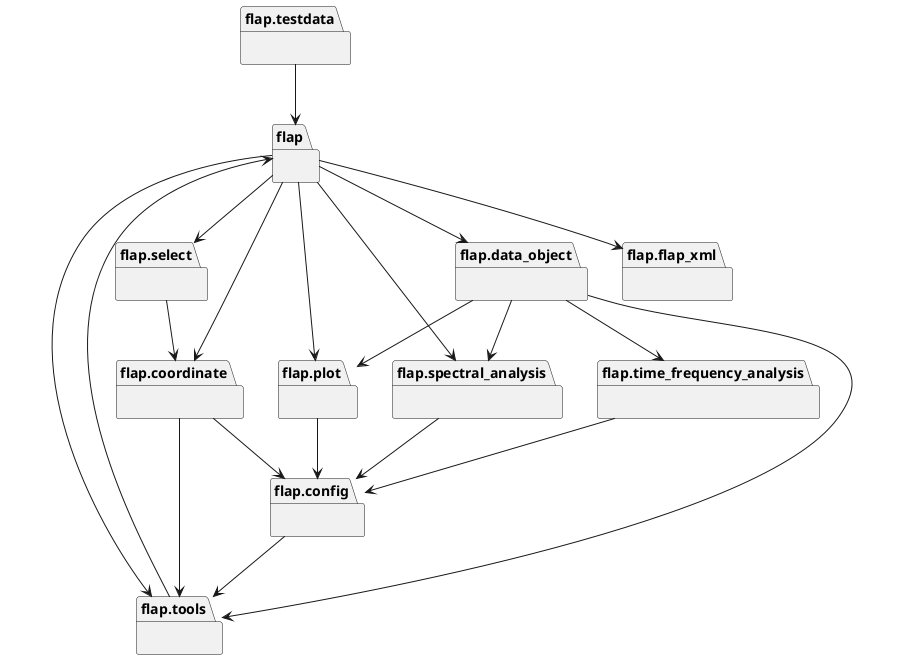 @startuml packages
set namespaceSeparator none
package "flap" as flap {
}
package "flap.config" as flap.config {
}
package "flap.coordinate" as flap.coordinate {
}
package "flap.data_object" as flap.data_object {
}
package "flap.flap_xml" as flap.flap_xml {
}
package "flap.plot" as flap.plot {
}
package "flap.select" as flap.select {
}
package "flap.spectral_analysis" as flap.spectral_analysis {
}
package "flap.testdata" as flap.testdata {
}
package "flap.time_frequency_analysis" as flap.time_frequency_analysis {
}
package "flap.tools" as flap.tools {
}
flap --> flap.coordinate
flap --> flap.data_object
flap --> flap.flap_xml
flap --> flap.plot
flap --> flap.select
flap --> flap.spectral_analysis
flap --> flap.tools
flap.config --> flap.tools
flap.coordinate --> flap.config
flap.coordinate --> flap.tools
flap.data_object --> flap.plot
flap.data_object --> flap.spectral_analysis
flap.data_object --> flap.time_frequency_analysis
flap.data_object --> flap.tools
flap.plot --> flap.config
flap.select --> flap.coordinate
flap.spectral_analysis --> flap.config
flap.testdata --> flap
flap.time_frequency_analysis --> flap.config
flap.tools --> flap
@enduml

